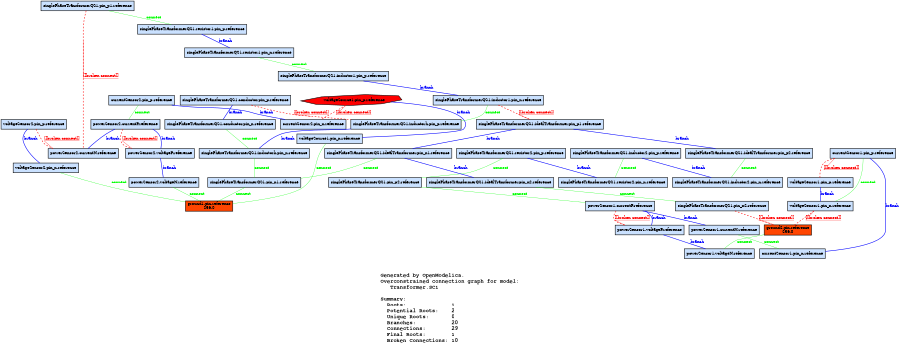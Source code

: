 // Generated by OpenModelica. 
// Overconstrained connection graph for model: 
//    Transformer.SC1
// 
// Summary: 
//   Roots:              1
//   Potential Roots:    2
//   Unique Roots:       0
//   Branches:           20
//   Connections:        29
//   Final Roots:        1
//   Broken Connections: 10


graph "Transformer.SC1"
{

	overlap=false;
	layout=dot;

	node [fillcolor = "lightsteelblue1", shape = box, style = "bold, filled", rank = "max"]

	edge [color = "black", style = bold]

	graph [fontsize=20, fontname = "Courier Bold" label= "\n\n Generated by OpenModelica. \l Overconstrained connection graph for model: \l    Transformer.SC1\l \l Summary: \l   Roots:              1\l   Potential Roots:    2\l   Unique Roots:       0\l   Branches:           20\l   Connections:        29\l   Final Roots:        1\l   Broken Connections: 10\l", size="6,6"];
	
	// Definite Roots (Connections.root)
	"voltageSource1.pin_p.reference" [fillcolor = red, rank = "source", label = "voltageSource1.pin_p.reference", shape=polygon, sides=8, distortion="0.265084", orientation=26, skew="0.403659"];
	
	// Potential Roots (Connections.potentialRoot)
	"ground1.pin.reference" [fillcolor = orangered, rank = "min" label = "ground1.pin.reference\n256.0", shape=box];
	"ground2.pin.reference" [fillcolor = orangered, rank = "min" label = "ground2.pin.reference\n256.0", shape=box];
	
	// Branches (Connections.branch)
	"powerSensor1.currentP.reference" -- "powerSensor1.voltageP.reference" [color = blue, dir = "none", fontcolor=blue, label = "branch"];
	"powerSensor1.voltageP.reference" -- "powerSensor1.voltageN.reference" [color = blue, dir = "none", fontcolor=blue, label = "branch"];
	"powerSensor1.currentP.reference" -- "powerSensor1.currentN.reference" [color = blue, dir = "none", fontcolor=blue, label = "branch"];
	"voltageSource1.pin_p.reference" -- "voltageSource1.pin_n.reference" [color = blue, dir = "none", fontcolor=blue, label = "branch"];
	"currentSensor2.pin_p.reference" -- "currentSensor2.pin_n.reference" [color = blue, dir = "none", fontcolor=blue, label = "branch"];
	"singlePhaseTransformerQS1.inductorh.pin_p.reference" -- "singlePhaseTransformerQS1.inductorh.pin_n.reference" [color = blue, dir = "none", fontcolor=blue, label = "branch"];
	"singlePhaseTransformerQS1.conductor.pin_p.reference" -- "singlePhaseTransformerQS1.conductor.pin_n.reference" [color = blue, dir = "none", fontcolor=blue, label = "branch"];
	"singlePhaseTransformerQS1.resistor2.pin_p.reference" -- "singlePhaseTransformerQS1.resistor2.pin_n.reference" [color = blue, dir = "none", fontcolor=blue, label = "branch"];
	"singlePhaseTransformerQS1.resistor1.pin_p.reference" -- "singlePhaseTransformerQS1.resistor1.pin_n.reference" [color = blue, dir = "none", fontcolor=blue, label = "branch"];
	"singlePhaseTransformerQS1.inductor2.pin_p.reference" -- "singlePhaseTransformerQS1.inductor2.pin_n.reference" [color = blue, dir = "none", fontcolor=blue, label = "branch"];
	"singlePhaseTransformerQS1.idealTransformer.pin_p1.reference" -- "singlePhaseTransformerQS1.idealTransformer.pin_p2.reference" [color = blue, dir = "none", fontcolor=blue, label = "branch"];
	"singlePhaseTransformerQS1.idealTransformer.pin_n1.reference" -- "singlePhaseTransformerQS1.idealTransformer.pin_n2.reference" [color = blue, dir = "none", fontcolor=blue, label = "branch"];
	"singlePhaseTransformerQS1.idealTransformer.pin_p1.reference" -- "singlePhaseTransformerQS1.idealTransformer.pin_n1.reference" [color = blue, dir = "none", fontcolor=blue, label = "branch"];
	"singlePhaseTransformerQS1.inductor1.pin_p.reference" -- "singlePhaseTransformerQS1.inductor1.pin_n.reference" [color = blue, dir = "none", fontcolor=blue, label = "branch"];
	"voltageSensor1.pin_p.reference" -- "voltageSensor1.pin_n.reference" [color = blue, dir = "none", fontcolor=blue, label = "branch"];
	"currentSensor1.pin_p.reference" -- "currentSensor1.pin_n.reference" [color = blue, dir = "none", fontcolor=blue, label = "branch"];
	"voltageSensor2.pin_p.reference" -- "voltageSensor2.pin_n.reference" [color = blue, dir = "none", fontcolor=blue, label = "branch"];
	"powerSensor2.currentP.reference" -- "powerSensor2.voltageP.reference" [color = blue, dir = "none", fontcolor=blue, label = "branch"];
	"powerSensor2.voltageP.reference" -- "powerSensor2.voltageN.reference" [color = blue, dir = "none", fontcolor=blue, label = "branch"];
	"powerSensor2.currentP.reference" -- "powerSensor2.currentN.reference" [color = blue, dir = "none", fontcolor=blue, label = "branch"];
	
	// Connections (connect)
	"singlePhaseTransformerQS1.pin_p1.reference" -- "singlePhaseTransformerQS1.resistor1.pin_p.reference" [dir = "none", style = solid, decorate = false, color = green, fontcolor = green, label = "connect"];
	"singlePhaseTransformerQS1.resistor1.pin_n.reference" -- "singlePhaseTransformerQS1.inductor1.pin_p.reference" [dir = "none", style = solid, decorate = false, color = green, fontcolor = green, label = "connect"];
	"singlePhaseTransformerQS1.inductor2.pin_p.reference" -- "singlePhaseTransformerQS1.resistor2.pin_n.reference" [dir = "none", style = solid, decorate = false, color = green, fontcolor = green, label = "connect"];
	"singlePhaseTransformerQS1.inductor1.pin_n.reference" -- "singlePhaseTransformerQS1.inductorh.pin_p.reference" [dir = "none", style = solid, decorate = false, color = green, fontcolor = green, label = "connect"];
	"singlePhaseTransformerQS1.inductorh.pin_n.reference" -- "singlePhaseTransformerQS1.pin_n1.reference" [dir = "none", style = solid, decorate = false, color = green, fontcolor = green, label = "connect"];
	"singlePhaseTransformerQS1.idealTransformer.pin_n1.reference" -- "singlePhaseTransformerQS1.pin_n1.reference" [dir = "none", style = solid, decorate = false, color = green, fontcolor = green, label = "connect"];
	"singlePhaseTransformerQS1.conductor.pin_n.reference" -- "singlePhaseTransformerQS1.inductorh.pin_n.reference" [dir = "none", style = solid, decorate = false, color = green, fontcolor = green, label = "connect"];
	"singlePhaseTransformerQS1.conductor.pin_p.reference" -- "singlePhaseTransformerQS1.inductorh.pin_p.reference" [dir = "none", style = "bold, dashed", decorate = true, color = red, labelfontsize = 20.0, fontcolor = red, label = "[[broken connect]]"];
	"singlePhaseTransformerQS1.inductor1.pin_n.reference" -- "singlePhaseTransformerQS1.idealTransformer.pin_p1.reference" [dir = "none", style = "bold, dashed", decorate = true, color = red, labelfontsize = 20.0, fontcolor = red, label = "[[broken connect]]"];
	"singlePhaseTransformerQS1.idealTransformer.pin_n2.reference" -- "singlePhaseTransformerQS1.pin_n2.reference" [dir = "none", style = solid, decorate = false, color = green, fontcolor = green, label = "connect"];
	"singlePhaseTransformerQS1.idealTransformer.pin_p2.reference" -- "singlePhaseTransformerQS1.inductor2.pin_n.reference" [dir = "none", style = solid, decorate = false, color = green, fontcolor = green, label = "connect"];
	"singlePhaseTransformerQS1.resistor2.pin_p.reference" -- "singlePhaseTransformerQS1.pin_p2.reference" [dir = "none", style = solid, decorate = false, color = green, fontcolor = green, label = "connect"];
	"currentSensor1.pin_p.reference" -- "voltageSensor1.pin_n.reference" [dir = "none", style = solid, decorate = false, color = green, fontcolor = green, label = "connect"];
	"powerSensor2.voltageN.reference" -- "ground1.pin.reference" [dir = "none", style = solid, decorate = false, color = green, fontcolor = green, label = "connect"];
	"singlePhaseTransformerQS1.pin_p2.reference" -- "powerSensor1.currentP.reference" [dir = "none", style = solid, decorate = false, color = green, fontcolor = green, label = "connect"];
	"ground2.pin.reference" -- "powerSensor1.voltageN.reference" [dir = "none", style = solid, decorate = false, color = green, fontcolor = green, label = "connect"];
	"powerSensor1.currentN.reference" -- "currentSensor1.pin_n.reference" [dir = "none", style = solid, decorate = false, color = green, fontcolor = green, label = "connect"];
	"powerSensor1.currentP.reference" -- "powerSensor1.voltageP.reference" [dir = "none", style = "bold, dashed", decorate = true, color = red, labelfontsize = 20.0, fontcolor = red, label = "[[broken connect]]"];
	"voltageSensor1.pin_n.reference" -- "ground2.pin.reference" [dir = "none", style = "bold, dashed", decorate = true, color = red, labelfontsize = 20.0, fontcolor = red, label = "[[broken connect]]"];
	"currentSensor1.pin_p.reference" -- "voltageSensor1.pin_p.reference" [dir = "none", style = "bold, dashed", decorate = true, color = red, labelfontsize = 20.0, fontcolor = red, label = "[[broken connect]]"];
	"singlePhaseTransformerQS1.pin_n2.reference" -- "ground2.pin.reference" [dir = "none", style = "bold, dashed", decorate = true, color = red, labelfontsize = 20.0, fontcolor = red, label = "[[broken connect]]"];
	"singlePhaseTransformerQS1.pin_n1.reference" -- "ground1.pin.reference" [dir = "none", style = solid, decorate = false, color = green, fontcolor = green, label = "connect"];
	"voltageSensor2.pin_n.reference" -- "ground1.pin.reference" [dir = "none", style = solid, decorate = false, color = green, fontcolor = green, label = "connect"];
	"voltageSource1.pin_n.reference" -- "ground1.pin.reference" [dir = "none", style = solid, decorate = false, color = green, fontcolor = green, label = "connect"];
	"voltageSensor2.pin_p.reference" -- "powerSensor2.currentN.reference" [dir = "none", style = "bold, dashed", decorate = true, color = red, labelfontsize = 20.0, fontcolor = red, label = "[[broken connect]]"];
	"singlePhaseTransformerQS1.pin_p1.reference" -- "powerSensor2.currentN.reference" [dir = "none", style = "bold, dashed", decorate = true, color = red, labelfontsize = 20.0, fontcolor = red, label = "[[broken connect]]"];
	"currentSensor2.pin_p.reference" -- "powerSensor2.currentP.reference" [dir = "none", style = solid, decorate = false, color = green, fontcolor = green, label = "connect"];
	"voltageSource1.pin_p.reference" -- "currentSensor2.pin_n.reference" [dir = "none", style = "bold, dashed", decorate = true, color = red, labelfontsize = 20.0, fontcolor = red, label = "[[broken connect]]"];
	"powerSensor2.currentP.reference" -- "powerSensor2.voltageP.reference" [dir = "none", style = "bold, dashed", decorate = true, color = red, labelfontsize = 20.0, fontcolor = red, label = "[[broken connect]]"];
	
}



// graph generation took: 4.962035 seconds
